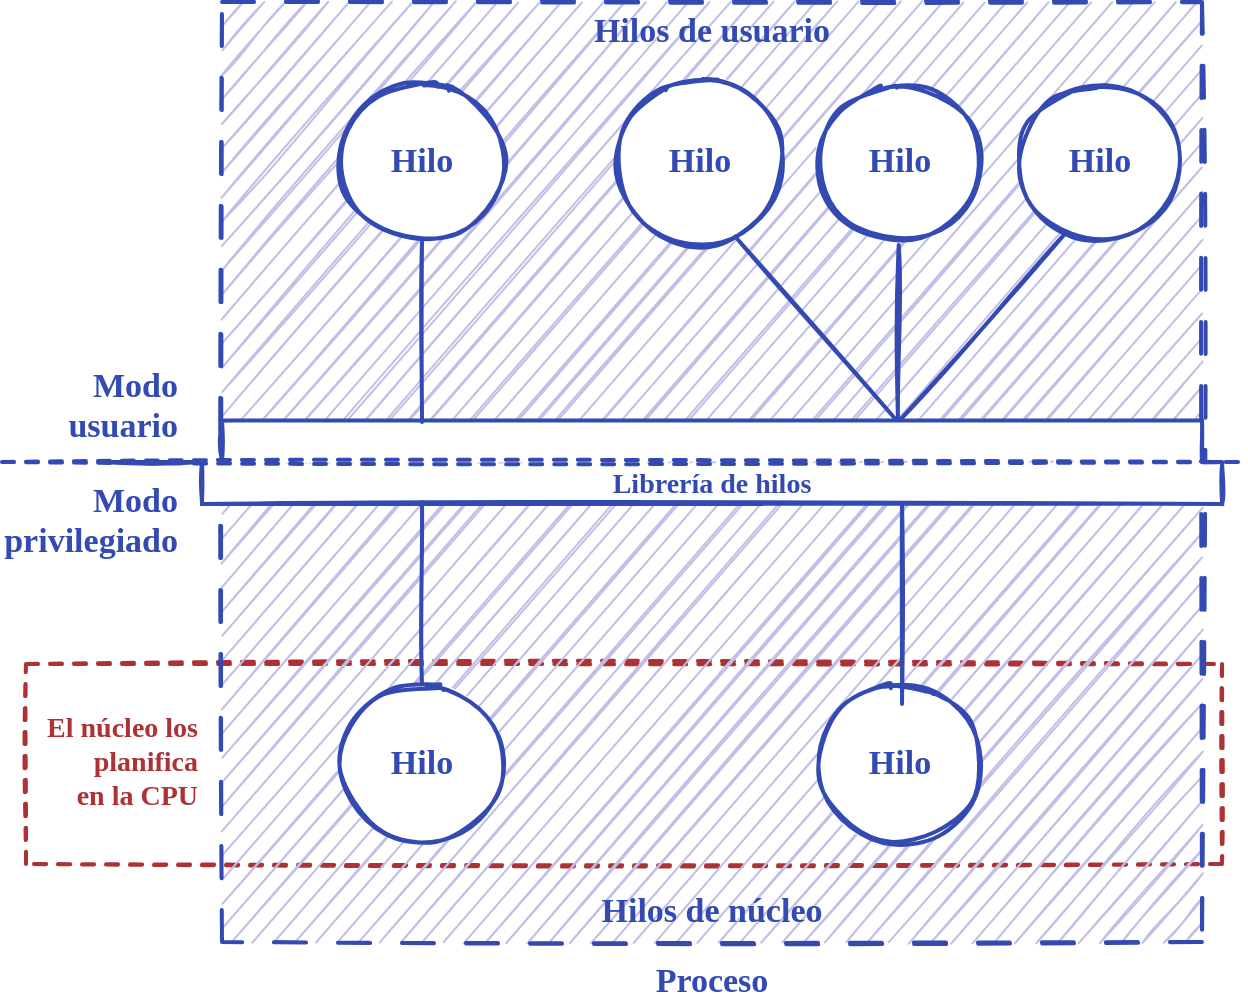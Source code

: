 <mxfile version="21.0.6" type="google"><diagram id="akEowiJKr_ScigKzrRVM" name="Page-1"><mxGraphModel grid="1" page="1" gridSize="10" guides="1" tooltips="1" connect="1" arrows="1" fold="1" pageScale="1" pageWidth="689" pageHeight="517" math="0" shadow="0"><root><mxCell id="0"/><mxCell id="1" parent="0"/><mxCell id="BAjF8poHW2SG8yF9O6X7-159" value="" style="rounded=0;shadow=0;sketch=1;strokeWidth=2;fillColor=none;fontFamily=Ink Free;fontSize=17;spacing=20;strokeColor=#AC3235;fontColor=#AC3235;fontStyle=1;labelBackgroundColor=none;dashed=1;spacingBottom=5;" vertex="1" parent="1"><mxGeometry x="2142" y="861" width="598" height="100" as="geometry"/></mxCell><mxCell id="BAjF8poHW2SG8yF9O6X7-122" value="" style="rounded=0;shadow=0;sketch=1;strokeWidth=2;fillColor=#c2bee6;fontFamily=Ink Free;fontSize=17;spacing=20;strokeColor=#324ab2;fontColor=#324ab2;fontStyle=1;labelBackgroundColor=none;spacingBottom=5;dashed=1;dashPattern=8 8;" vertex="1" parent="1"><mxGeometry x="2240" y="530" width="490" height="470" as="geometry"/></mxCell><mxCell id="BAjF8poHW2SG8yF9O6X7-124" value="Hilo" style="ellipse;aspect=fixed;rounded=0;shadow=0;fontFamily=Ink Free;fontSize=17;strokeWidth=2;spacing=20;sketch=1;align=center;strokeColor=#324ab2;fontColor=#324ab2;fillColor=default;fontStyle=1;spacingBottom=5;" vertex="1" parent="1"><mxGeometry x="2300" y="871" width="80" height="80" as="geometry"/></mxCell><mxCell id="BAjF8poHW2SG8yF9O6X7-125" value="Hilo" style="ellipse;aspect=fixed;rounded=0;shadow=0;fontFamily=Ink Free;fontSize=17;strokeWidth=2;spacing=20;sketch=1;align=center;strokeColor=#324ab2;fontColor=#324ab2;fillColor=#FFFFFF;fontStyle=1;spacingBottom=5;fillStyle=auto;" vertex="1" parent="1"><mxGeometry x="2539" y="871" width="80" height="80" as="geometry"/></mxCell><mxCell id="BAjF8poHW2SG8yF9O6X7-126" value="Modo&#10;usuario" style="text;strokeColor=none;fillColor=none;align=right;verticalAlign=middle;rounded=0;shadow=0;sketch=1;fontFamily=Ink Free;fontSize=17;fontStyle=1;fontColor=#324ab2;spacingBottom=5;" vertex="1" parent="1"><mxGeometry x="2150" y="715" width="70" height="35" as="geometry"/></mxCell><mxCell id="BAjF8poHW2SG8yF9O6X7-127" value="Modo&#10;privilegiado" style="text;strokeColor=none;fillColor=none;align=right;verticalAlign=middle;rounded=0;shadow=0;sketch=1;fontFamily=Ink Free;fontSize=17;fontStyle=1;fontColor=#324ab2;spacingBottom=5;" vertex="1" parent="1"><mxGeometry x="2130" y="770" width="90" height="40" as="geometry"/></mxCell><mxCell id="BAjF8poHW2SG8yF9O6X7-128" value="Hilos de usuario" style="text;fillColor=none;align=center;verticalAlign=middle;rounded=0;shadow=0;fontFamily=Ink Free;fontSize=17;strokeWidth=2;spacing=20;sketch=1;fontStyle=1;fontColor=#324ab2;spacingBottom=5;" vertex="1" parent="1"><mxGeometry x="2240" y="530" width="490" height="30" as="geometry"/></mxCell><mxCell id="BAjF8poHW2SG8yF9O6X7-130" value="Hilos de núcleo" style="text;fillColor=none;align=center;verticalAlign=middle;rounded=0;shadow=0;fontFamily=Ink Free;fontSize=17;strokeWidth=2;spacing=20;sketch=1;fontStyle=1;fontColor=#324ab2;spacingBottom=5;" vertex="1" parent="1"><mxGeometry x="2240" y="970" width="490" height="30" as="geometry"/></mxCell><mxCell id="BAjF8poHW2SG8yF9O6X7-133" value="Proceso" style="text;fillColor=none;align=center;verticalAlign=middle;rounded=0;shadow=0;fontFamily=Ink Free;fontSize=17;strokeWidth=2;spacing=20;sketch=1;fontStyle=1;fontColor=#324ab2;spacingBottom=5;" vertex="1" parent="1"><mxGeometry x="2240" y="1010" width="490" height="20" as="geometry"/></mxCell><mxCell id="BAjF8poHW2SG8yF9O6X7-134" value="Hilo" style="ellipse;aspect=fixed;rounded=0;shadow=0;fontFamily=Ink Free;fontSize=17;strokeWidth=2;fillColor=default;spacing=20;sketch=1;align=center;points=[[0.924,-0.382]];strokeColor=#324ab2;fontColor=#324ab2;fontStyle=1;spacingBottom=5;" vertex="1" parent="1"><mxGeometry x="2439" y="570" width="80" height="80" as="geometry"/></mxCell><mxCell id="BAjF8poHW2SG8yF9O6X7-135" value="Hilo" style="ellipse;aspect=fixed;rounded=0;shadow=0;fontFamily=Ink Free;fontSize=17;strokeWidth=2;fillColor=default;spacing=20;sketch=1;align=center;;points=[[-0.924,-0.382]];strokeColor=#324ab2;fontColor=#324ab2;fontStyle=1;spacingBottom=5;" vertex="1" parent="1"><mxGeometry x="2539" y="570" width="80" height="80" as="geometry"/></mxCell><mxCell id="BAjF8poHW2SG8yF9O6X7-136" value="Hilo" style="ellipse;aspect=fixed;rounded=0;shadow=0;fontFamily=Ink Free;fontSize=17;strokeWidth=2;fillColor=default;spacing=20;sketch=1;align=center;strokeColor=#324ab2;fontColor=#324ab2;fontStyle=1;spacingBottom=5;" vertex="1" parent="1"><mxGeometry x="2639" y="570" width="80" height="80" as="geometry"/></mxCell><mxCell id="BAjF8poHW2SG8yF9O6X7-138" value="Hilo" style="ellipse;aspect=fixed;rounded=0;shadow=0;fontFamily=Ink Free;fontSize=17;strokeWidth=2;fillColor=default;spacing=20;sketch=1;align=center;;points=[[-0.924,-0.382]];strokeColor=#324ab2;fontColor=#324ab2;fontStyle=1;spacingBottom=5;" vertex="1" parent="1"><mxGeometry x="2300" y="570" width="80" height="80" as="geometry"/></mxCell><mxCell id="BAjF8poHW2SG8yF9O6X7-155" value="" style="rounded=0;orthogonalLoop=1;jettySize=auto;strokeWidth=2;shadow=0;fontFamily=Ink Free;fontSize=17;spacing=20;endArrow=none;sketch=1;strokeColor=#324ab2;fontColor=#324ab2;fontStyle=1;spacingBottom=5;exitX=0.5;exitY=1;exitDx=0;exitDy=0;" edge="1" parent="1"><mxGeometry relative="1" as="geometry"><mxPoint x="2580" y="881" as="sourcePoint"/><mxPoint x="2580" y="780" as="targetPoint"/></mxGeometry></mxCell><mxCell id="BAjF8poHW2SG8yF9O6X7-156" value="" style="rounded=0;orthogonalLoop=1;jettySize=auto;strokeWidth=2;shadow=0;fontFamily=Ink Free;fontSize=17;spacing=20;endArrow=none;sketch=1;entryX=0.492;entryY=1.019;entryDx=0;entryDy=0;strokeColor=#324ab2;fontColor=#324ab2;fontStyle=1;spacingBottom=5;entryPerimeter=0;" edge="1" parent="1" target="BAjF8poHW2SG8yF9O6X7-135"><mxGeometry relative="1" as="geometry"><mxPoint x="2578" y="740" as="sourcePoint"/><mxPoint x="2591" y="791" as="targetPoint"/></mxGeometry></mxCell><mxCell id="BAjF8poHW2SG8yF9O6X7-157" value="" style="rounded=0;orthogonalLoop=1;jettySize=auto;strokeWidth=2;shadow=0;fontFamily=Ink Free;fontSize=17;spacing=20;endArrow=none;sketch=1;strokeColor=#324ab2;fontColor=#324ab2;fontStyle=1;spacingBottom=5;entryX=0.283;entryY=0.946;entryDx=0;entryDy=0;entryPerimeter=0;exitX=0.312;exitY=0.915;exitDx=0;exitDy=0;exitPerimeter=0;" edge="1" parent="1" source="BAjF8poHW2SG8yF9O6X7-143" target="BAjF8poHW2SG8yF9O6X7-136"><mxGeometry relative="1" as="geometry"><mxPoint x="2580" y="740" as="sourcePoint"/><mxPoint x="2590" y="790" as="targetPoint"/></mxGeometry></mxCell><mxCell id="BAjF8poHW2SG8yF9O6X7-158" value="" style="rounded=0;orthogonalLoop=1;jettySize=auto;strokeWidth=2;shadow=0;fontFamily=Ink Free;fontSize=17;spacing=20;endArrow=none;sketch=1;strokeColor=#324ab2;fontColor=#324ab2;fontStyle=1;spacingBottom=5;entryX=0.721;entryY=0.967;entryDx=0;entryDy=0;entryPerimeter=0;exitX=0.312;exitY=1.015;exitDx=0;exitDy=0;exitPerimeter=0;" edge="1" parent="1" source="BAjF8poHW2SG8yF9O6X7-143" target="BAjF8poHW2SG8yF9O6X7-134"><mxGeometry relative="1" as="geometry"><mxPoint x="2590" y="750" as="sourcePoint"/><mxPoint x="2672" y="656" as="targetPoint"/></mxGeometry></mxCell><mxCell id="BAjF8poHW2SG8yF9O6X7-160" value="El núcleo los&#10;planifica&#10;en la CPU" style="text;strokeColor=none;fillColor=none;align=right;verticalAlign=middle;rounded=0;shadow=0;sketch=1;fontFamily=Ink Free;fontSize=14;fontStyle=1;fontColor=#AC3235;spacingBottom=5;" vertex="1" parent="1"><mxGeometry x="2150" y="876" width="80" height="70" as="geometry"/></mxCell><mxCell id="BAjF8poHW2SG8yF9O6X7-141" value="" style="shape=partialRectangle;whiteSpace=wrap;html=1;top=0;left=0;fillColor=default;fontSize=14;fontFamily=Ink Free;strokeColor=#324AB2;fontColor=#324AB2;rounded=0;shadow=0;sketch=1;strokeWidth=2;spacing=20;fontStyle=1;labelBackgroundColor=none;" vertex="1" parent="1"><mxGeometry x="2230" y="761" width="510.08" height="20" as="geometry"/></mxCell><mxCell id="BAjF8poHW2SG8yF9O6X7-142" value="" style="shape=partialRectangle;whiteSpace=wrap;html=1;right=0;top=0;bottom=0;fillColor=none;routingCenterX=-0.5;fontSize=14;fontFamily=Ink Free;strokeColor=#324AB2;fontColor=#324AB2;rounded=0;shadow=0;sketch=1;strokeWidth=2;spacing=20;fontStyle=1;labelBackgroundColor=none;" vertex="1" parent="1"><mxGeometry x="2230" y="760" width="510.08" height="20" as="geometry"/></mxCell><mxCell id="BAjF8poHW2SG8yF9O6X7-143" value="" style="shape=partialRectangle;whiteSpace=wrap;html=1;top=0;left=0;fillColor=default;fontSize=14;fontFamily=Ink Free;strokeColor=#324AB2;fontColor=#324AB2;rounded=0;shadow=0;sketch=1;strokeWidth=2;spacing=20;fontStyle=1;labelBackgroundColor=none;rotation=-180;" vertex="1" parent="1"><mxGeometry x="2240" y="739.31" width="490" height="20" as="geometry"/></mxCell><mxCell id="BAjF8poHW2SG8yF9O6X7-145" value="" style="shape=partialRectangle;whiteSpace=wrap;html=1;right=0;top=0;bottom=0;fillColor=none;routingCenterX=-0.5;fontSize=14;fontFamily=Ink Free;strokeColor=#324AB2;fontColor=#324AB2;rounded=0;shadow=0;sketch=1;strokeWidth=2;spacing=20;fontStyle=1;labelBackgroundColor=none;rotation=-180;" vertex="1" parent="1"><mxGeometry x="2610" y="739.5" width="120" height="20" as="geometry"/></mxCell><mxCell id="BAjF8poHW2SG8yF9O6X7-146" value="" style="endArrow=none;html=1;rounded=0;fontSize=17;fontFamily=Ink Free;strokeColor=#324ab2;fontColor=#324ab2;strokeWidth=2;shadow=0;spacing=20;sketch=1;fontStyle=1;spacingBottom=5;exitX=0;exitY=0;exitDx=0;exitDy=0;" edge="1" parent="1" source="BAjF8poHW2SG8yF9O6X7-142"><mxGeometry width="50" height="50" relative="1" as="geometry"><mxPoint x="2000" y="750" as="sourcePoint"/><mxPoint x="2180" y="760" as="targetPoint"/></mxGeometry></mxCell><mxCell id="BAjF8poHW2SG8yF9O6X7-148" value="" style="endArrow=none;html=1;rounded=0;fontSize=17;fontFamily=Ink Free;strokeColor=#324ab2;fontColor=#324ab2;strokeWidth=2;shadow=0;spacing=20;sketch=1;fontStyle=1;spacingBottom=5;entryX=1;entryY=0;entryDx=0;entryDy=0;" edge="1" parent="1" target="BAjF8poHW2SG8yF9O6X7-142"><mxGeometry width="50" height="50" relative="1" as="geometry"><mxPoint x="2730" y="760" as="sourcePoint"/><mxPoint x="2440" y="770" as="targetPoint"/></mxGeometry></mxCell><mxCell id="BAjF8poHW2SG8yF9O6X7-149" value="Librería de hilos" style="rounded=0;shadow=0;sketch=1;strokeWidth=2;fillColor=none;fontFamily=Ink Free;fontSize=14;spacing=20;strokeColor=none;fontColor=#324AB2;fontStyle=1;labelBackgroundColor=none;" vertex="1" parent="1"><mxGeometry x="2230" y="759.31" width="510" height="20" as="geometry"/></mxCell><mxCell id="BAjF8poHW2SG8yF9O6X7-152" value="" style="endArrow=none;strokeWidth=2;rounded=0;shadow=0;fontFamily=Ink Free;fontSize=17;spacing=20;sketch=1;dashed=1;strokeColor=#324ab2;fontColor=#324ab2;fontStyle=1;spacingBottom=5;" edge="1" parent="1"><mxGeometry width="50" height="50" relative="1" as="geometry"><mxPoint x="2130" y="760" as="sourcePoint"/><mxPoint x="2750" y="760" as="targetPoint"/></mxGeometry></mxCell><mxCell id="BAjF8poHW2SG8yF9O6X7-162" value="" style="rounded=0;orthogonalLoop=1;jettySize=auto;strokeWidth=2;shadow=0;fontFamily=Ink Free;fontSize=17;spacing=20;endArrow=none;sketch=1;strokeColor=#324ab2;fontColor=#324ab2;fontStyle=1;spacingBottom=5;" edge="1" parent="1"><mxGeometry relative="1" as="geometry"><mxPoint x="2340" y="740" as="sourcePoint"/><mxPoint x="2340" y="650" as="targetPoint"/></mxGeometry></mxCell><mxCell id="BAjF8poHW2SG8yF9O6X7-163" value="" style="rounded=0;orthogonalLoop=1;jettySize=auto;strokeWidth=2;shadow=0;fontFamily=Ink Free;fontSize=17;spacing=20;endArrow=none;sketch=1;strokeColor=#324ab2;fontColor=#324ab2;fontStyle=1;spacingBottom=5;" edge="1" parent="1" source="BAjF8poHW2SG8yF9O6X7-124"><mxGeometry relative="1" as="geometry"><mxPoint x="2342" y="880" as="sourcePoint"/><mxPoint x="2340" y="780" as="targetPoint"/></mxGeometry></mxCell></root></mxGraphModel></diagram></mxfile>